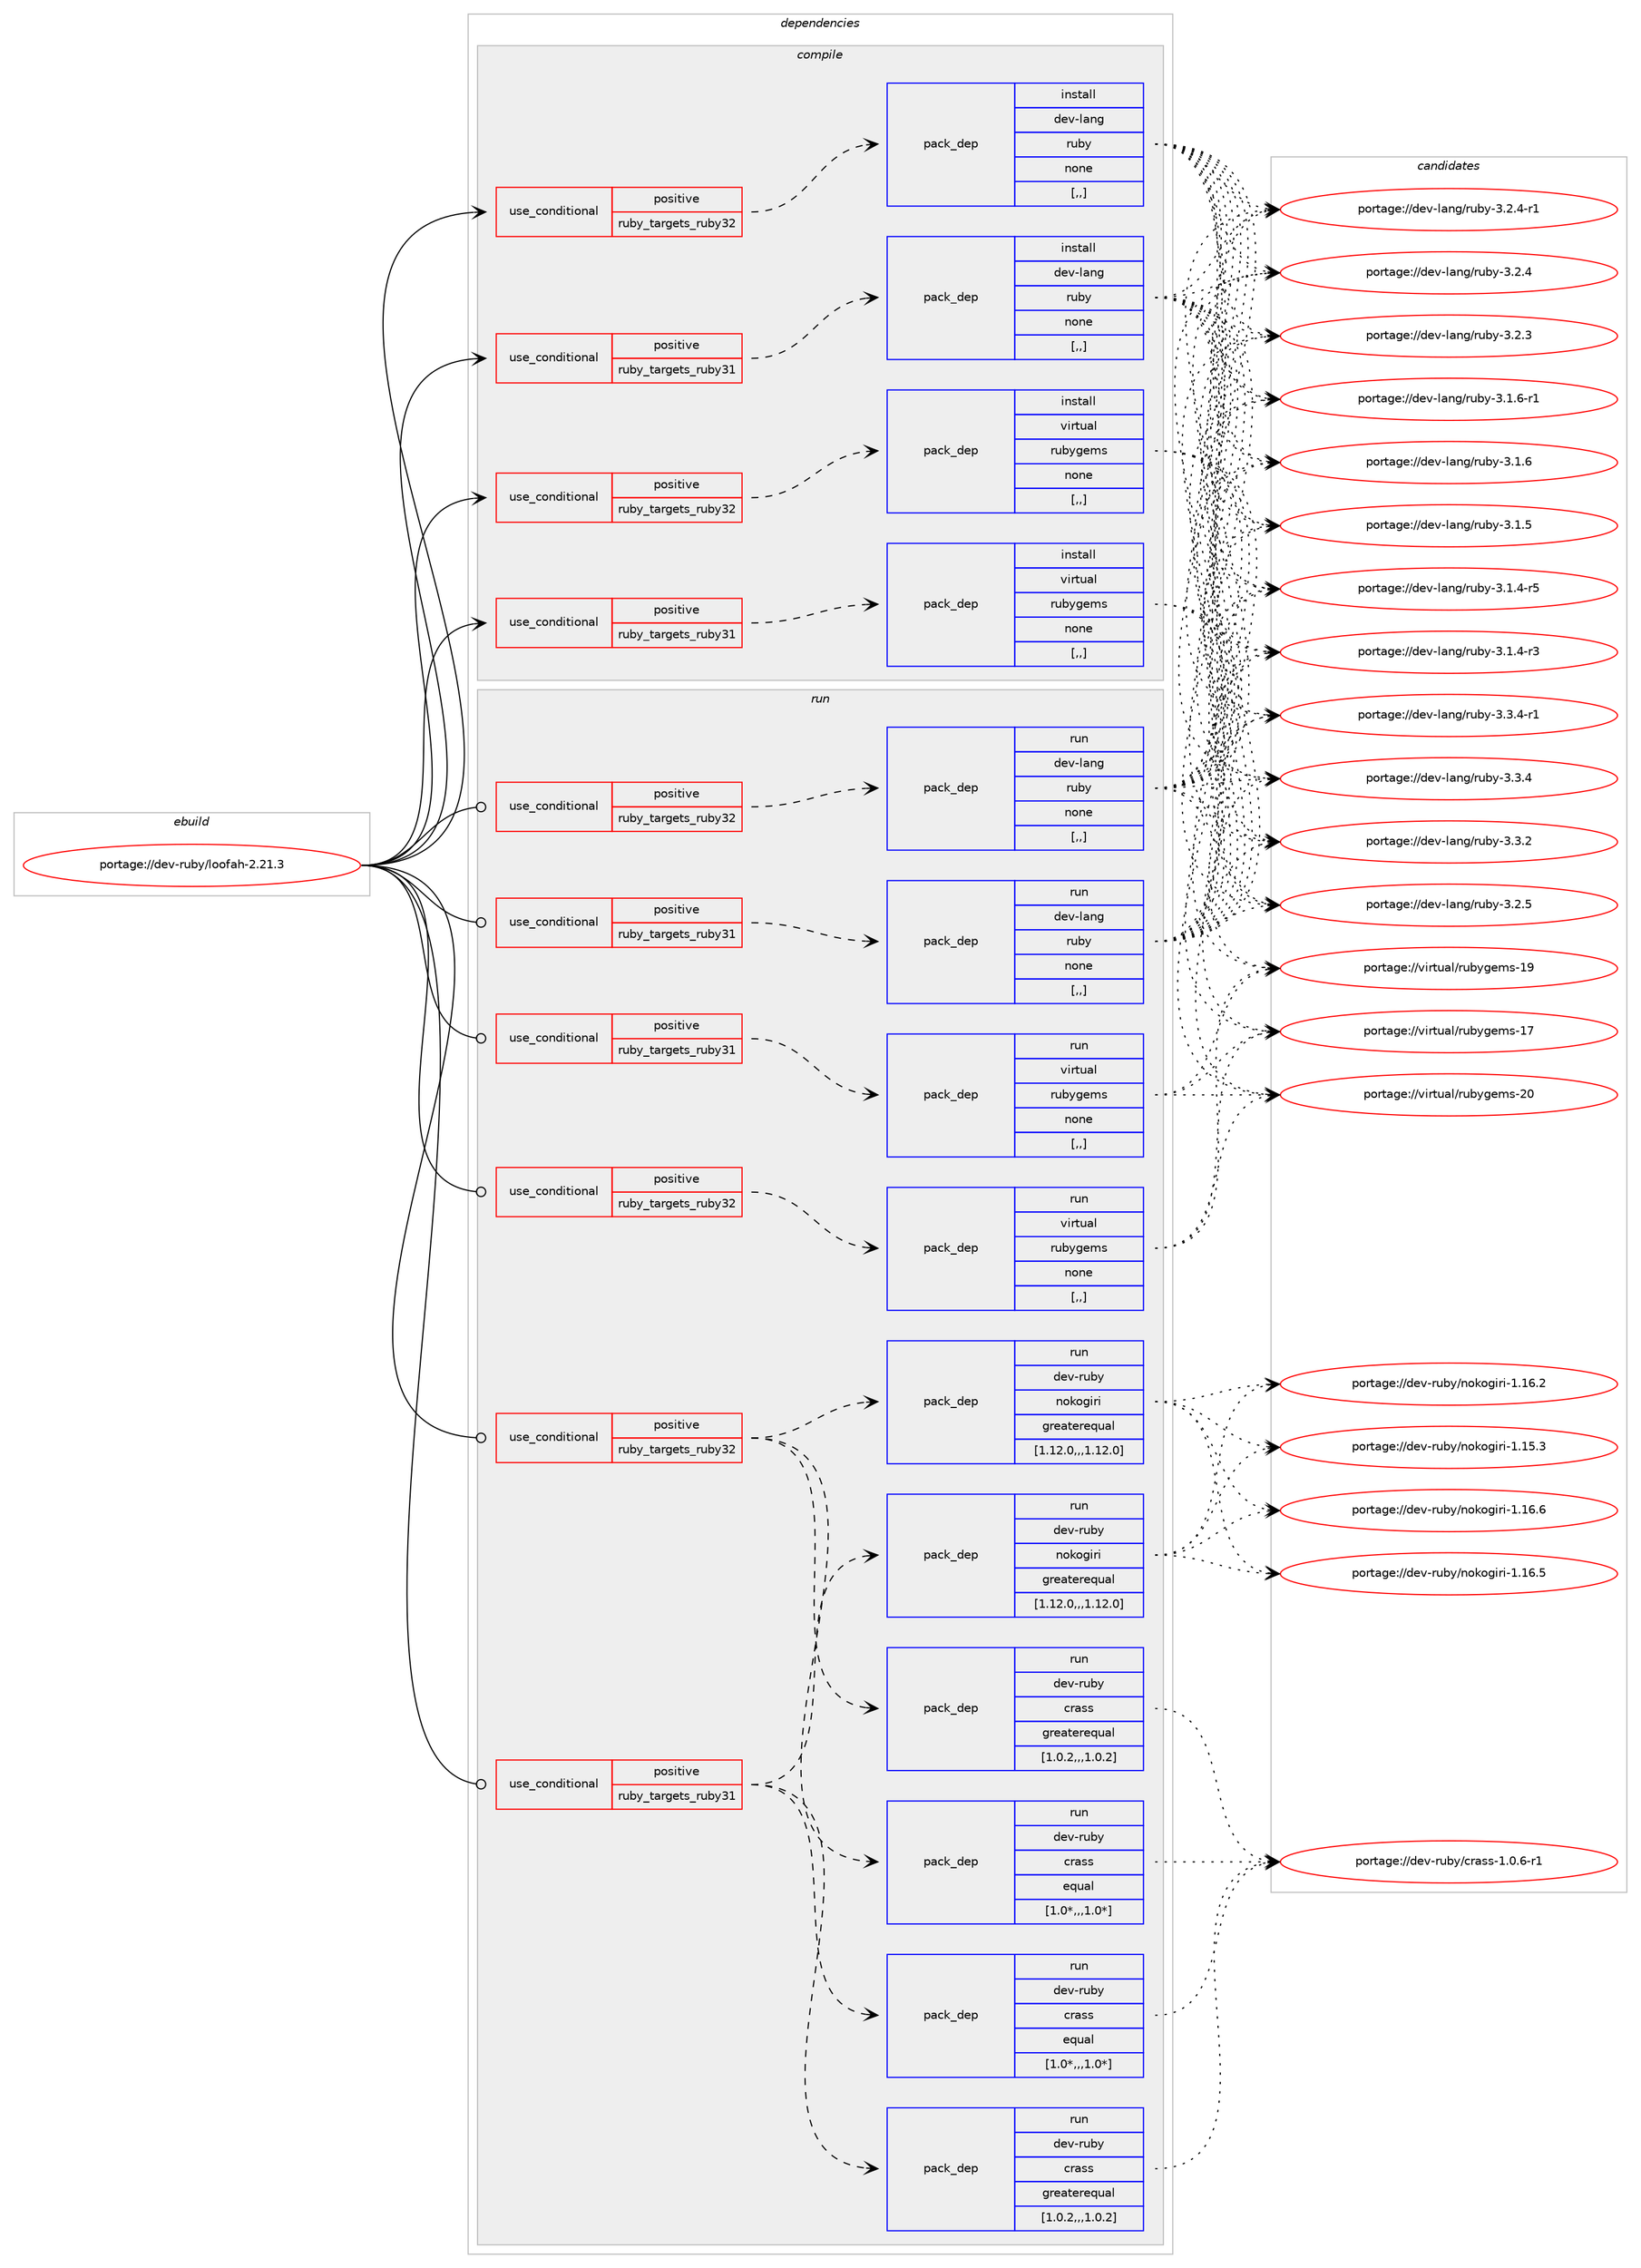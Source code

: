 digraph prolog {

# *************
# Graph options
# *************

newrank=true;
concentrate=true;
compound=true;
graph [rankdir=LR,fontname=Helvetica,fontsize=10,ranksep=1.5];#, ranksep=2.5, nodesep=0.2];
edge  [arrowhead=vee];
node  [fontname=Helvetica,fontsize=10];

# **********
# The ebuild
# **********

subgraph cluster_leftcol {
color=gray;
label=<<i>ebuild</i>>;
id [label="portage://dev-ruby/loofah-2.21.3", color=red, width=4, href="../dev-ruby/loofah-2.21.3.svg"];
}

# ****************
# The dependencies
# ****************

subgraph cluster_midcol {
color=gray;
label=<<i>dependencies</i>>;
subgraph cluster_compile {
fillcolor="#eeeeee";
style=filled;
label=<<i>compile</i>>;
subgraph cond50159 {
dependency188998 [label=<<TABLE BORDER="0" CELLBORDER="1" CELLSPACING="0" CELLPADDING="4"><TR><TD ROWSPAN="3" CELLPADDING="10">use_conditional</TD></TR><TR><TD>positive</TD></TR><TR><TD>ruby_targets_ruby31</TD></TR></TABLE>>, shape=none, color=red];
subgraph pack137501 {
dependency188999 [label=<<TABLE BORDER="0" CELLBORDER="1" CELLSPACING="0" CELLPADDING="4" WIDTH="220"><TR><TD ROWSPAN="6" CELLPADDING="30">pack_dep</TD></TR><TR><TD WIDTH="110">install</TD></TR><TR><TD>dev-lang</TD></TR><TR><TD>ruby</TD></TR><TR><TD>none</TD></TR><TR><TD>[,,]</TD></TR></TABLE>>, shape=none, color=blue];
}
dependency188998:e -> dependency188999:w [weight=20,style="dashed",arrowhead="vee"];
}
id:e -> dependency188998:w [weight=20,style="solid",arrowhead="vee"];
subgraph cond50160 {
dependency189000 [label=<<TABLE BORDER="0" CELLBORDER="1" CELLSPACING="0" CELLPADDING="4"><TR><TD ROWSPAN="3" CELLPADDING="10">use_conditional</TD></TR><TR><TD>positive</TD></TR><TR><TD>ruby_targets_ruby31</TD></TR></TABLE>>, shape=none, color=red];
subgraph pack137502 {
dependency189001 [label=<<TABLE BORDER="0" CELLBORDER="1" CELLSPACING="0" CELLPADDING="4" WIDTH="220"><TR><TD ROWSPAN="6" CELLPADDING="30">pack_dep</TD></TR><TR><TD WIDTH="110">install</TD></TR><TR><TD>virtual</TD></TR><TR><TD>rubygems</TD></TR><TR><TD>none</TD></TR><TR><TD>[,,]</TD></TR></TABLE>>, shape=none, color=blue];
}
dependency189000:e -> dependency189001:w [weight=20,style="dashed",arrowhead="vee"];
}
id:e -> dependency189000:w [weight=20,style="solid",arrowhead="vee"];
subgraph cond50161 {
dependency189002 [label=<<TABLE BORDER="0" CELLBORDER="1" CELLSPACING="0" CELLPADDING="4"><TR><TD ROWSPAN="3" CELLPADDING="10">use_conditional</TD></TR><TR><TD>positive</TD></TR><TR><TD>ruby_targets_ruby32</TD></TR></TABLE>>, shape=none, color=red];
subgraph pack137503 {
dependency189003 [label=<<TABLE BORDER="0" CELLBORDER="1" CELLSPACING="0" CELLPADDING="4" WIDTH="220"><TR><TD ROWSPAN="6" CELLPADDING="30">pack_dep</TD></TR><TR><TD WIDTH="110">install</TD></TR><TR><TD>dev-lang</TD></TR><TR><TD>ruby</TD></TR><TR><TD>none</TD></TR><TR><TD>[,,]</TD></TR></TABLE>>, shape=none, color=blue];
}
dependency189002:e -> dependency189003:w [weight=20,style="dashed",arrowhead="vee"];
}
id:e -> dependency189002:w [weight=20,style="solid",arrowhead="vee"];
subgraph cond50162 {
dependency189004 [label=<<TABLE BORDER="0" CELLBORDER="1" CELLSPACING="0" CELLPADDING="4"><TR><TD ROWSPAN="3" CELLPADDING="10">use_conditional</TD></TR><TR><TD>positive</TD></TR><TR><TD>ruby_targets_ruby32</TD></TR></TABLE>>, shape=none, color=red];
subgraph pack137504 {
dependency189005 [label=<<TABLE BORDER="0" CELLBORDER="1" CELLSPACING="0" CELLPADDING="4" WIDTH="220"><TR><TD ROWSPAN="6" CELLPADDING="30">pack_dep</TD></TR><TR><TD WIDTH="110">install</TD></TR><TR><TD>virtual</TD></TR><TR><TD>rubygems</TD></TR><TR><TD>none</TD></TR><TR><TD>[,,]</TD></TR></TABLE>>, shape=none, color=blue];
}
dependency189004:e -> dependency189005:w [weight=20,style="dashed",arrowhead="vee"];
}
id:e -> dependency189004:w [weight=20,style="solid",arrowhead="vee"];
}
subgraph cluster_compileandrun {
fillcolor="#eeeeee";
style=filled;
label=<<i>compile and run</i>>;
}
subgraph cluster_run {
fillcolor="#eeeeee";
style=filled;
label=<<i>run</i>>;
subgraph cond50163 {
dependency189006 [label=<<TABLE BORDER="0" CELLBORDER="1" CELLSPACING="0" CELLPADDING="4"><TR><TD ROWSPAN="3" CELLPADDING="10">use_conditional</TD></TR><TR><TD>positive</TD></TR><TR><TD>ruby_targets_ruby31</TD></TR></TABLE>>, shape=none, color=red];
subgraph pack137505 {
dependency189007 [label=<<TABLE BORDER="0" CELLBORDER="1" CELLSPACING="0" CELLPADDING="4" WIDTH="220"><TR><TD ROWSPAN="6" CELLPADDING="30">pack_dep</TD></TR><TR><TD WIDTH="110">run</TD></TR><TR><TD>dev-lang</TD></TR><TR><TD>ruby</TD></TR><TR><TD>none</TD></TR><TR><TD>[,,]</TD></TR></TABLE>>, shape=none, color=blue];
}
dependency189006:e -> dependency189007:w [weight=20,style="dashed",arrowhead="vee"];
}
id:e -> dependency189006:w [weight=20,style="solid",arrowhead="odot"];
subgraph cond50164 {
dependency189008 [label=<<TABLE BORDER="0" CELLBORDER="1" CELLSPACING="0" CELLPADDING="4"><TR><TD ROWSPAN="3" CELLPADDING="10">use_conditional</TD></TR><TR><TD>positive</TD></TR><TR><TD>ruby_targets_ruby31</TD></TR></TABLE>>, shape=none, color=red];
subgraph pack137506 {
dependency189009 [label=<<TABLE BORDER="0" CELLBORDER="1" CELLSPACING="0" CELLPADDING="4" WIDTH="220"><TR><TD ROWSPAN="6" CELLPADDING="30">pack_dep</TD></TR><TR><TD WIDTH="110">run</TD></TR><TR><TD>dev-ruby</TD></TR><TR><TD>crass</TD></TR><TR><TD>equal</TD></TR><TR><TD>[1.0*,,,1.0*]</TD></TR></TABLE>>, shape=none, color=blue];
}
dependency189008:e -> dependency189009:w [weight=20,style="dashed",arrowhead="vee"];
subgraph pack137507 {
dependency189010 [label=<<TABLE BORDER="0" CELLBORDER="1" CELLSPACING="0" CELLPADDING="4" WIDTH="220"><TR><TD ROWSPAN="6" CELLPADDING="30">pack_dep</TD></TR><TR><TD WIDTH="110">run</TD></TR><TR><TD>dev-ruby</TD></TR><TR><TD>crass</TD></TR><TR><TD>greaterequal</TD></TR><TR><TD>[1.0.2,,,1.0.2]</TD></TR></TABLE>>, shape=none, color=blue];
}
dependency189008:e -> dependency189010:w [weight=20,style="dashed",arrowhead="vee"];
subgraph pack137508 {
dependency189011 [label=<<TABLE BORDER="0" CELLBORDER="1" CELLSPACING="0" CELLPADDING="4" WIDTH="220"><TR><TD ROWSPAN="6" CELLPADDING="30">pack_dep</TD></TR><TR><TD WIDTH="110">run</TD></TR><TR><TD>dev-ruby</TD></TR><TR><TD>nokogiri</TD></TR><TR><TD>greaterequal</TD></TR><TR><TD>[1.12.0,,,1.12.0]</TD></TR></TABLE>>, shape=none, color=blue];
}
dependency189008:e -> dependency189011:w [weight=20,style="dashed",arrowhead="vee"];
}
id:e -> dependency189008:w [weight=20,style="solid",arrowhead="odot"];
subgraph cond50165 {
dependency189012 [label=<<TABLE BORDER="0" CELLBORDER="1" CELLSPACING="0" CELLPADDING="4"><TR><TD ROWSPAN="3" CELLPADDING="10">use_conditional</TD></TR><TR><TD>positive</TD></TR><TR><TD>ruby_targets_ruby31</TD></TR></TABLE>>, shape=none, color=red];
subgraph pack137509 {
dependency189013 [label=<<TABLE BORDER="0" CELLBORDER="1" CELLSPACING="0" CELLPADDING="4" WIDTH="220"><TR><TD ROWSPAN="6" CELLPADDING="30">pack_dep</TD></TR><TR><TD WIDTH="110">run</TD></TR><TR><TD>virtual</TD></TR><TR><TD>rubygems</TD></TR><TR><TD>none</TD></TR><TR><TD>[,,]</TD></TR></TABLE>>, shape=none, color=blue];
}
dependency189012:e -> dependency189013:w [weight=20,style="dashed",arrowhead="vee"];
}
id:e -> dependency189012:w [weight=20,style="solid",arrowhead="odot"];
subgraph cond50166 {
dependency189014 [label=<<TABLE BORDER="0" CELLBORDER="1" CELLSPACING="0" CELLPADDING="4"><TR><TD ROWSPAN="3" CELLPADDING="10">use_conditional</TD></TR><TR><TD>positive</TD></TR><TR><TD>ruby_targets_ruby32</TD></TR></TABLE>>, shape=none, color=red];
subgraph pack137510 {
dependency189015 [label=<<TABLE BORDER="0" CELLBORDER="1" CELLSPACING="0" CELLPADDING="4" WIDTH="220"><TR><TD ROWSPAN="6" CELLPADDING="30">pack_dep</TD></TR><TR><TD WIDTH="110">run</TD></TR><TR><TD>dev-lang</TD></TR><TR><TD>ruby</TD></TR><TR><TD>none</TD></TR><TR><TD>[,,]</TD></TR></TABLE>>, shape=none, color=blue];
}
dependency189014:e -> dependency189015:w [weight=20,style="dashed",arrowhead="vee"];
}
id:e -> dependency189014:w [weight=20,style="solid",arrowhead="odot"];
subgraph cond50167 {
dependency189016 [label=<<TABLE BORDER="0" CELLBORDER="1" CELLSPACING="0" CELLPADDING="4"><TR><TD ROWSPAN="3" CELLPADDING="10">use_conditional</TD></TR><TR><TD>positive</TD></TR><TR><TD>ruby_targets_ruby32</TD></TR></TABLE>>, shape=none, color=red];
subgraph pack137511 {
dependency189017 [label=<<TABLE BORDER="0" CELLBORDER="1" CELLSPACING="0" CELLPADDING="4" WIDTH="220"><TR><TD ROWSPAN="6" CELLPADDING="30">pack_dep</TD></TR><TR><TD WIDTH="110">run</TD></TR><TR><TD>dev-ruby</TD></TR><TR><TD>crass</TD></TR><TR><TD>equal</TD></TR><TR><TD>[1.0*,,,1.0*]</TD></TR></TABLE>>, shape=none, color=blue];
}
dependency189016:e -> dependency189017:w [weight=20,style="dashed",arrowhead="vee"];
subgraph pack137512 {
dependency189018 [label=<<TABLE BORDER="0" CELLBORDER="1" CELLSPACING="0" CELLPADDING="4" WIDTH="220"><TR><TD ROWSPAN="6" CELLPADDING="30">pack_dep</TD></TR><TR><TD WIDTH="110">run</TD></TR><TR><TD>dev-ruby</TD></TR><TR><TD>crass</TD></TR><TR><TD>greaterequal</TD></TR><TR><TD>[1.0.2,,,1.0.2]</TD></TR></TABLE>>, shape=none, color=blue];
}
dependency189016:e -> dependency189018:w [weight=20,style="dashed",arrowhead="vee"];
subgraph pack137513 {
dependency189019 [label=<<TABLE BORDER="0" CELLBORDER="1" CELLSPACING="0" CELLPADDING="4" WIDTH="220"><TR><TD ROWSPAN="6" CELLPADDING="30">pack_dep</TD></TR><TR><TD WIDTH="110">run</TD></TR><TR><TD>dev-ruby</TD></TR><TR><TD>nokogiri</TD></TR><TR><TD>greaterequal</TD></TR><TR><TD>[1.12.0,,,1.12.0]</TD></TR></TABLE>>, shape=none, color=blue];
}
dependency189016:e -> dependency189019:w [weight=20,style="dashed",arrowhead="vee"];
}
id:e -> dependency189016:w [weight=20,style="solid",arrowhead="odot"];
subgraph cond50168 {
dependency189020 [label=<<TABLE BORDER="0" CELLBORDER="1" CELLSPACING="0" CELLPADDING="4"><TR><TD ROWSPAN="3" CELLPADDING="10">use_conditional</TD></TR><TR><TD>positive</TD></TR><TR><TD>ruby_targets_ruby32</TD></TR></TABLE>>, shape=none, color=red];
subgraph pack137514 {
dependency189021 [label=<<TABLE BORDER="0" CELLBORDER="1" CELLSPACING="0" CELLPADDING="4" WIDTH="220"><TR><TD ROWSPAN="6" CELLPADDING="30">pack_dep</TD></TR><TR><TD WIDTH="110">run</TD></TR><TR><TD>virtual</TD></TR><TR><TD>rubygems</TD></TR><TR><TD>none</TD></TR><TR><TD>[,,]</TD></TR></TABLE>>, shape=none, color=blue];
}
dependency189020:e -> dependency189021:w [weight=20,style="dashed",arrowhead="vee"];
}
id:e -> dependency189020:w [weight=20,style="solid",arrowhead="odot"];
}
}

# **************
# The candidates
# **************

subgraph cluster_choices {
rank=same;
color=gray;
label=<<i>candidates</i>>;

subgraph choice137501 {
color=black;
nodesep=1;
choice100101118451089711010347114117981214551465146524511449 [label="portage://dev-lang/ruby-3.3.4-r1", color=red, width=4,href="../dev-lang/ruby-3.3.4-r1.svg"];
choice10010111845108971101034711411798121455146514652 [label="portage://dev-lang/ruby-3.3.4", color=red, width=4,href="../dev-lang/ruby-3.3.4.svg"];
choice10010111845108971101034711411798121455146514650 [label="portage://dev-lang/ruby-3.3.2", color=red, width=4,href="../dev-lang/ruby-3.3.2.svg"];
choice10010111845108971101034711411798121455146504653 [label="portage://dev-lang/ruby-3.2.5", color=red, width=4,href="../dev-lang/ruby-3.2.5.svg"];
choice100101118451089711010347114117981214551465046524511449 [label="portage://dev-lang/ruby-3.2.4-r1", color=red, width=4,href="../dev-lang/ruby-3.2.4-r1.svg"];
choice10010111845108971101034711411798121455146504652 [label="portage://dev-lang/ruby-3.2.4", color=red, width=4,href="../dev-lang/ruby-3.2.4.svg"];
choice10010111845108971101034711411798121455146504651 [label="portage://dev-lang/ruby-3.2.3", color=red, width=4,href="../dev-lang/ruby-3.2.3.svg"];
choice100101118451089711010347114117981214551464946544511449 [label="portage://dev-lang/ruby-3.1.6-r1", color=red, width=4,href="../dev-lang/ruby-3.1.6-r1.svg"];
choice10010111845108971101034711411798121455146494654 [label="portage://dev-lang/ruby-3.1.6", color=red, width=4,href="../dev-lang/ruby-3.1.6.svg"];
choice10010111845108971101034711411798121455146494653 [label="portage://dev-lang/ruby-3.1.5", color=red, width=4,href="../dev-lang/ruby-3.1.5.svg"];
choice100101118451089711010347114117981214551464946524511453 [label="portage://dev-lang/ruby-3.1.4-r5", color=red, width=4,href="../dev-lang/ruby-3.1.4-r5.svg"];
choice100101118451089711010347114117981214551464946524511451 [label="portage://dev-lang/ruby-3.1.4-r3", color=red, width=4,href="../dev-lang/ruby-3.1.4-r3.svg"];
dependency188999:e -> choice100101118451089711010347114117981214551465146524511449:w [style=dotted,weight="100"];
dependency188999:e -> choice10010111845108971101034711411798121455146514652:w [style=dotted,weight="100"];
dependency188999:e -> choice10010111845108971101034711411798121455146514650:w [style=dotted,weight="100"];
dependency188999:e -> choice10010111845108971101034711411798121455146504653:w [style=dotted,weight="100"];
dependency188999:e -> choice100101118451089711010347114117981214551465046524511449:w [style=dotted,weight="100"];
dependency188999:e -> choice10010111845108971101034711411798121455146504652:w [style=dotted,weight="100"];
dependency188999:e -> choice10010111845108971101034711411798121455146504651:w [style=dotted,weight="100"];
dependency188999:e -> choice100101118451089711010347114117981214551464946544511449:w [style=dotted,weight="100"];
dependency188999:e -> choice10010111845108971101034711411798121455146494654:w [style=dotted,weight="100"];
dependency188999:e -> choice10010111845108971101034711411798121455146494653:w [style=dotted,weight="100"];
dependency188999:e -> choice100101118451089711010347114117981214551464946524511453:w [style=dotted,weight="100"];
dependency188999:e -> choice100101118451089711010347114117981214551464946524511451:w [style=dotted,weight="100"];
}
subgraph choice137502 {
color=black;
nodesep=1;
choice118105114116117971084711411798121103101109115455048 [label="portage://virtual/rubygems-20", color=red, width=4,href="../virtual/rubygems-20.svg"];
choice118105114116117971084711411798121103101109115454957 [label="portage://virtual/rubygems-19", color=red, width=4,href="../virtual/rubygems-19.svg"];
choice118105114116117971084711411798121103101109115454955 [label="portage://virtual/rubygems-17", color=red, width=4,href="../virtual/rubygems-17.svg"];
dependency189001:e -> choice118105114116117971084711411798121103101109115455048:w [style=dotted,weight="100"];
dependency189001:e -> choice118105114116117971084711411798121103101109115454957:w [style=dotted,weight="100"];
dependency189001:e -> choice118105114116117971084711411798121103101109115454955:w [style=dotted,weight="100"];
}
subgraph choice137503 {
color=black;
nodesep=1;
choice100101118451089711010347114117981214551465146524511449 [label="portage://dev-lang/ruby-3.3.4-r1", color=red, width=4,href="../dev-lang/ruby-3.3.4-r1.svg"];
choice10010111845108971101034711411798121455146514652 [label="portage://dev-lang/ruby-3.3.4", color=red, width=4,href="../dev-lang/ruby-3.3.4.svg"];
choice10010111845108971101034711411798121455146514650 [label="portage://dev-lang/ruby-3.3.2", color=red, width=4,href="../dev-lang/ruby-3.3.2.svg"];
choice10010111845108971101034711411798121455146504653 [label="portage://dev-lang/ruby-3.2.5", color=red, width=4,href="../dev-lang/ruby-3.2.5.svg"];
choice100101118451089711010347114117981214551465046524511449 [label="portage://dev-lang/ruby-3.2.4-r1", color=red, width=4,href="../dev-lang/ruby-3.2.4-r1.svg"];
choice10010111845108971101034711411798121455146504652 [label="portage://dev-lang/ruby-3.2.4", color=red, width=4,href="../dev-lang/ruby-3.2.4.svg"];
choice10010111845108971101034711411798121455146504651 [label="portage://dev-lang/ruby-3.2.3", color=red, width=4,href="../dev-lang/ruby-3.2.3.svg"];
choice100101118451089711010347114117981214551464946544511449 [label="portage://dev-lang/ruby-3.1.6-r1", color=red, width=4,href="../dev-lang/ruby-3.1.6-r1.svg"];
choice10010111845108971101034711411798121455146494654 [label="portage://dev-lang/ruby-3.1.6", color=red, width=4,href="../dev-lang/ruby-3.1.6.svg"];
choice10010111845108971101034711411798121455146494653 [label="portage://dev-lang/ruby-3.1.5", color=red, width=4,href="../dev-lang/ruby-3.1.5.svg"];
choice100101118451089711010347114117981214551464946524511453 [label="portage://dev-lang/ruby-3.1.4-r5", color=red, width=4,href="../dev-lang/ruby-3.1.4-r5.svg"];
choice100101118451089711010347114117981214551464946524511451 [label="portage://dev-lang/ruby-3.1.4-r3", color=red, width=4,href="../dev-lang/ruby-3.1.4-r3.svg"];
dependency189003:e -> choice100101118451089711010347114117981214551465146524511449:w [style=dotted,weight="100"];
dependency189003:e -> choice10010111845108971101034711411798121455146514652:w [style=dotted,weight="100"];
dependency189003:e -> choice10010111845108971101034711411798121455146514650:w [style=dotted,weight="100"];
dependency189003:e -> choice10010111845108971101034711411798121455146504653:w [style=dotted,weight="100"];
dependency189003:e -> choice100101118451089711010347114117981214551465046524511449:w [style=dotted,weight="100"];
dependency189003:e -> choice10010111845108971101034711411798121455146504652:w [style=dotted,weight="100"];
dependency189003:e -> choice10010111845108971101034711411798121455146504651:w [style=dotted,weight="100"];
dependency189003:e -> choice100101118451089711010347114117981214551464946544511449:w [style=dotted,weight="100"];
dependency189003:e -> choice10010111845108971101034711411798121455146494654:w [style=dotted,weight="100"];
dependency189003:e -> choice10010111845108971101034711411798121455146494653:w [style=dotted,weight="100"];
dependency189003:e -> choice100101118451089711010347114117981214551464946524511453:w [style=dotted,weight="100"];
dependency189003:e -> choice100101118451089711010347114117981214551464946524511451:w [style=dotted,weight="100"];
}
subgraph choice137504 {
color=black;
nodesep=1;
choice118105114116117971084711411798121103101109115455048 [label="portage://virtual/rubygems-20", color=red, width=4,href="../virtual/rubygems-20.svg"];
choice118105114116117971084711411798121103101109115454957 [label="portage://virtual/rubygems-19", color=red, width=4,href="../virtual/rubygems-19.svg"];
choice118105114116117971084711411798121103101109115454955 [label="portage://virtual/rubygems-17", color=red, width=4,href="../virtual/rubygems-17.svg"];
dependency189005:e -> choice118105114116117971084711411798121103101109115455048:w [style=dotted,weight="100"];
dependency189005:e -> choice118105114116117971084711411798121103101109115454957:w [style=dotted,weight="100"];
dependency189005:e -> choice118105114116117971084711411798121103101109115454955:w [style=dotted,weight="100"];
}
subgraph choice137505 {
color=black;
nodesep=1;
choice100101118451089711010347114117981214551465146524511449 [label="portage://dev-lang/ruby-3.3.4-r1", color=red, width=4,href="../dev-lang/ruby-3.3.4-r1.svg"];
choice10010111845108971101034711411798121455146514652 [label="portage://dev-lang/ruby-3.3.4", color=red, width=4,href="../dev-lang/ruby-3.3.4.svg"];
choice10010111845108971101034711411798121455146514650 [label="portage://dev-lang/ruby-3.3.2", color=red, width=4,href="../dev-lang/ruby-3.3.2.svg"];
choice10010111845108971101034711411798121455146504653 [label="portage://dev-lang/ruby-3.2.5", color=red, width=4,href="../dev-lang/ruby-3.2.5.svg"];
choice100101118451089711010347114117981214551465046524511449 [label="portage://dev-lang/ruby-3.2.4-r1", color=red, width=4,href="../dev-lang/ruby-3.2.4-r1.svg"];
choice10010111845108971101034711411798121455146504652 [label="portage://dev-lang/ruby-3.2.4", color=red, width=4,href="../dev-lang/ruby-3.2.4.svg"];
choice10010111845108971101034711411798121455146504651 [label="portage://dev-lang/ruby-3.2.3", color=red, width=4,href="../dev-lang/ruby-3.2.3.svg"];
choice100101118451089711010347114117981214551464946544511449 [label="portage://dev-lang/ruby-3.1.6-r1", color=red, width=4,href="../dev-lang/ruby-3.1.6-r1.svg"];
choice10010111845108971101034711411798121455146494654 [label="portage://dev-lang/ruby-3.1.6", color=red, width=4,href="../dev-lang/ruby-3.1.6.svg"];
choice10010111845108971101034711411798121455146494653 [label="portage://dev-lang/ruby-3.1.5", color=red, width=4,href="../dev-lang/ruby-3.1.5.svg"];
choice100101118451089711010347114117981214551464946524511453 [label="portage://dev-lang/ruby-3.1.4-r5", color=red, width=4,href="../dev-lang/ruby-3.1.4-r5.svg"];
choice100101118451089711010347114117981214551464946524511451 [label="portage://dev-lang/ruby-3.1.4-r3", color=red, width=4,href="../dev-lang/ruby-3.1.4-r3.svg"];
dependency189007:e -> choice100101118451089711010347114117981214551465146524511449:w [style=dotted,weight="100"];
dependency189007:e -> choice10010111845108971101034711411798121455146514652:w [style=dotted,weight="100"];
dependency189007:e -> choice10010111845108971101034711411798121455146514650:w [style=dotted,weight="100"];
dependency189007:e -> choice10010111845108971101034711411798121455146504653:w [style=dotted,weight="100"];
dependency189007:e -> choice100101118451089711010347114117981214551465046524511449:w [style=dotted,weight="100"];
dependency189007:e -> choice10010111845108971101034711411798121455146504652:w [style=dotted,weight="100"];
dependency189007:e -> choice10010111845108971101034711411798121455146504651:w [style=dotted,weight="100"];
dependency189007:e -> choice100101118451089711010347114117981214551464946544511449:w [style=dotted,weight="100"];
dependency189007:e -> choice10010111845108971101034711411798121455146494654:w [style=dotted,weight="100"];
dependency189007:e -> choice10010111845108971101034711411798121455146494653:w [style=dotted,weight="100"];
dependency189007:e -> choice100101118451089711010347114117981214551464946524511453:w [style=dotted,weight="100"];
dependency189007:e -> choice100101118451089711010347114117981214551464946524511451:w [style=dotted,weight="100"];
}
subgraph choice137506 {
color=black;
nodesep=1;
choice10010111845114117981214799114971151154549464846544511449 [label="portage://dev-ruby/crass-1.0.6-r1", color=red, width=4,href="../dev-ruby/crass-1.0.6-r1.svg"];
dependency189009:e -> choice10010111845114117981214799114971151154549464846544511449:w [style=dotted,weight="100"];
}
subgraph choice137507 {
color=black;
nodesep=1;
choice10010111845114117981214799114971151154549464846544511449 [label="portage://dev-ruby/crass-1.0.6-r1", color=red, width=4,href="../dev-ruby/crass-1.0.6-r1.svg"];
dependency189010:e -> choice10010111845114117981214799114971151154549464846544511449:w [style=dotted,weight="100"];
}
subgraph choice137508 {
color=black;
nodesep=1;
choice10010111845114117981214711011110711110310511410545494649544654 [label="portage://dev-ruby/nokogiri-1.16.6", color=red, width=4,href="../dev-ruby/nokogiri-1.16.6.svg"];
choice10010111845114117981214711011110711110310511410545494649544653 [label="portage://dev-ruby/nokogiri-1.16.5", color=red, width=4,href="../dev-ruby/nokogiri-1.16.5.svg"];
choice10010111845114117981214711011110711110310511410545494649544650 [label="portage://dev-ruby/nokogiri-1.16.2", color=red, width=4,href="../dev-ruby/nokogiri-1.16.2.svg"];
choice10010111845114117981214711011110711110310511410545494649534651 [label="portage://dev-ruby/nokogiri-1.15.3", color=red, width=4,href="../dev-ruby/nokogiri-1.15.3.svg"];
dependency189011:e -> choice10010111845114117981214711011110711110310511410545494649544654:w [style=dotted,weight="100"];
dependency189011:e -> choice10010111845114117981214711011110711110310511410545494649544653:w [style=dotted,weight="100"];
dependency189011:e -> choice10010111845114117981214711011110711110310511410545494649544650:w [style=dotted,weight="100"];
dependency189011:e -> choice10010111845114117981214711011110711110310511410545494649534651:w [style=dotted,weight="100"];
}
subgraph choice137509 {
color=black;
nodesep=1;
choice118105114116117971084711411798121103101109115455048 [label="portage://virtual/rubygems-20", color=red, width=4,href="../virtual/rubygems-20.svg"];
choice118105114116117971084711411798121103101109115454957 [label="portage://virtual/rubygems-19", color=red, width=4,href="../virtual/rubygems-19.svg"];
choice118105114116117971084711411798121103101109115454955 [label="portage://virtual/rubygems-17", color=red, width=4,href="../virtual/rubygems-17.svg"];
dependency189013:e -> choice118105114116117971084711411798121103101109115455048:w [style=dotted,weight="100"];
dependency189013:e -> choice118105114116117971084711411798121103101109115454957:w [style=dotted,weight="100"];
dependency189013:e -> choice118105114116117971084711411798121103101109115454955:w [style=dotted,weight="100"];
}
subgraph choice137510 {
color=black;
nodesep=1;
choice100101118451089711010347114117981214551465146524511449 [label="portage://dev-lang/ruby-3.3.4-r1", color=red, width=4,href="../dev-lang/ruby-3.3.4-r1.svg"];
choice10010111845108971101034711411798121455146514652 [label="portage://dev-lang/ruby-3.3.4", color=red, width=4,href="../dev-lang/ruby-3.3.4.svg"];
choice10010111845108971101034711411798121455146514650 [label="portage://dev-lang/ruby-3.3.2", color=red, width=4,href="../dev-lang/ruby-3.3.2.svg"];
choice10010111845108971101034711411798121455146504653 [label="portage://dev-lang/ruby-3.2.5", color=red, width=4,href="../dev-lang/ruby-3.2.5.svg"];
choice100101118451089711010347114117981214551465046524511449 [label="portage://dev-lang/ruby-3.2.4-r1", color=red, width=4,href="../dev-lang/ruby-3.2.4-r1.svg"];
choice10010111845108971101034711411798121455146504652 [label="portage://dev-lang/ruby-3.2.4", color=red, width=4,href="../dev-lang/ruby-3.2.4.svg"];
choice10010111845108971101034711411798121455146504651 [label="portage://dev-lang/ruby-3.2.3", color=red, width=4,href="../dev-lang/ruby-3.2.3.svg"];
choice100101118451089711010347114117981214551464946544511449 [label="portage://dev-lang/ruby-3.1.6-r1", color=red, width=4,href="../dev-lang/ruby-3.1.6-r1.svg"];
choice10010111845108971101034711411798121455146494654 [label="portage://dev-lang/ruby-3.1.6", color=red, width=4,href="../dev-lang/ruby-3.1.6.svg"];
choice10010111845108971101034711411798121455146494653 [label="portage://dev-lang/ruby-3.1.5", color=red, width=4,href="../dev-lang/ruby-3.1.5.svg"];
choice100101118451089711010347114117981214551464946524511453 [label="portage://dev-lang/ruby-3.1.4-r5", color=red, width=4,href="../dev-lang/ruby-3.1.4-r5.svg"];
choice100101118451089711010347114117981214551464946524511451 [label="portage://dev-lang/ruby-3.1.4-r3", color=red, width=4,href="../dev-lang/ruby-3.1.4-r3.svg"];
dependency189015:e -> choice100101118451089711010347114117981214551465146524511449:w [style=dotted,weight="100"];
dependency189015:e -> choice10010111845108971101034711411798121455146514652:w [style=dotted,weight="100"];
dependency189015:e -> choice10010111845108971101034711411798121455146514650:w [style=dotted,weight="100"];
dependency189015:e -> choice10010111845108971101034711411798121455146504653:w [style=dotted,weight="100"];
dependency189015:e -> choice100101118451089711010347114117981214551465046524511449:w [style=dotted,weight="100"];
dependency189015:e -> choice10010111845108971101034711411798121455146504652:w [style=dotted,weight="100"];
dependency189015:e -> choice10010111845108971101034711411798121455146504651:w [style=dotted,weight="100"];
dependency189015:e -> choice100101118451089711010347114117981214551464946544511449:w [style=dotted,weight="100"];
dependency189015:e -> choice10010111845108971101034711411798121455146494654:w [style=dotted,weight="100"];
dependency189015:e -> choice10010111845108971101034711411798121455146494653:w [style=dotted,weight="100"];
dependency189015:e -> choice100101118451089711010347114117981214551464946524511453:w [style=dotted,weight="100"];
dependency189015:e -> choice100101118451089711010347114117981214551464946524511451:w [style=dotted,weight="100"];
}
subgraph choice137511 {
color=black;
nodesep=1;
choice10010111845114117981214799114971151154549464846544511449 [label="portage://dev-ruby/crass-1.0.6-r1", color=red, width=4,href="../dev-ruby/crass-1.0.6-r1.svg"];
dependency189017:e -> choice10010111845114117981214799114971151154549464846544511449:w [style=dotted,weight="100"];
}
subgraph choice137512 {
color=black;
nodesep=1;
choice10010111845114117981214799114971151154549464846544511449 [label="portage://dev-ruby/crass-1.0.6-r1", color=red, width=4,href="../dev-ruby/crass-1.0.6-r1.svg"];
dependency189018:e -> choice10010111845114117981214799114971151154549464846544511449:w [style=dotted,weight="100"];
}
subgraph choice137513 {
color=black;
nodesep=1;
choice10010111845114117981214711011110711110310511410545494649544654 [label="portage://dev-ruby/nokogiri-1.16.6", color=red, width=4,href="../dev-ruby/nokogiri-1.16.6.svg"];
choice10010111845114117981214711011110711110310511410545494649544653 [label="portage://dev-ruby/nokogiri-1.16.5", color=red, width=4,href="../dev-ruby/nokogiri-1.16.5.svg"];
choice10010111845114117981214711011110711110310511410545494649544650 [label="portage://dev-ruby/nokogiri-1.16.2", color=red, width=4,href="../dev-ruby/nokogiri-1.16.2.svg"];
choice10010111845114117981214711011110711110310511410545494649534651 [label="portage://dev-ruby/nokogiri-1.15.3", color=red, width=4,href="../dev-ruby/nokogiri-1.15.3.svg"];
dependency189019:e -> choice10010111845114117981214711011110711110310511410545494649544654:w [style=dotted,weight="100"];
dependency189019:e -> choice10010111845114117981214711011110711110310511410545494649544653:w [style=dotted,weight="100"];
dependency189019:e -> choice10010111845114117981214711011110711110310511410545494649544650:w [style=dotted,weight="100"];
dependency189019:e -> choice10010111845114117981214711011110711110310511410545494649534651:w [style=dotted,weight="100"];
}
subgraph choice137514 {
color=black;
nodesep=1;
choice118105114116117971084711411798121103101109115455048 [label="portage://virtual/rubygems-20", color=red, width=4,href="../virtual/rubygems-20.svg"];
choice118105114116117971084711411798121103101109115454957 [label="portage://virtual/rubygems-19", color=red, width=4,href="../virtual/rubygems-19.svg"];
choice118105114116117971084711411798121103101109115454955 [label="portage://virtual/rubygems-17", color=red, width=4,href="../virtual/rubygems-17.svg"];
dependency189021:e -> choice118105114116117971084711411798121103101109115455048:w [style=dotted,weight="100"];
dependency189021:e -> choice118105114116117971084711411798121103101109115454957:w [style=dotted,weight="100"];
dependency189021:e -> choice118105114116117971084711411798121103101109115454955:w [style=dotted,weight="100"];
}
}

}
